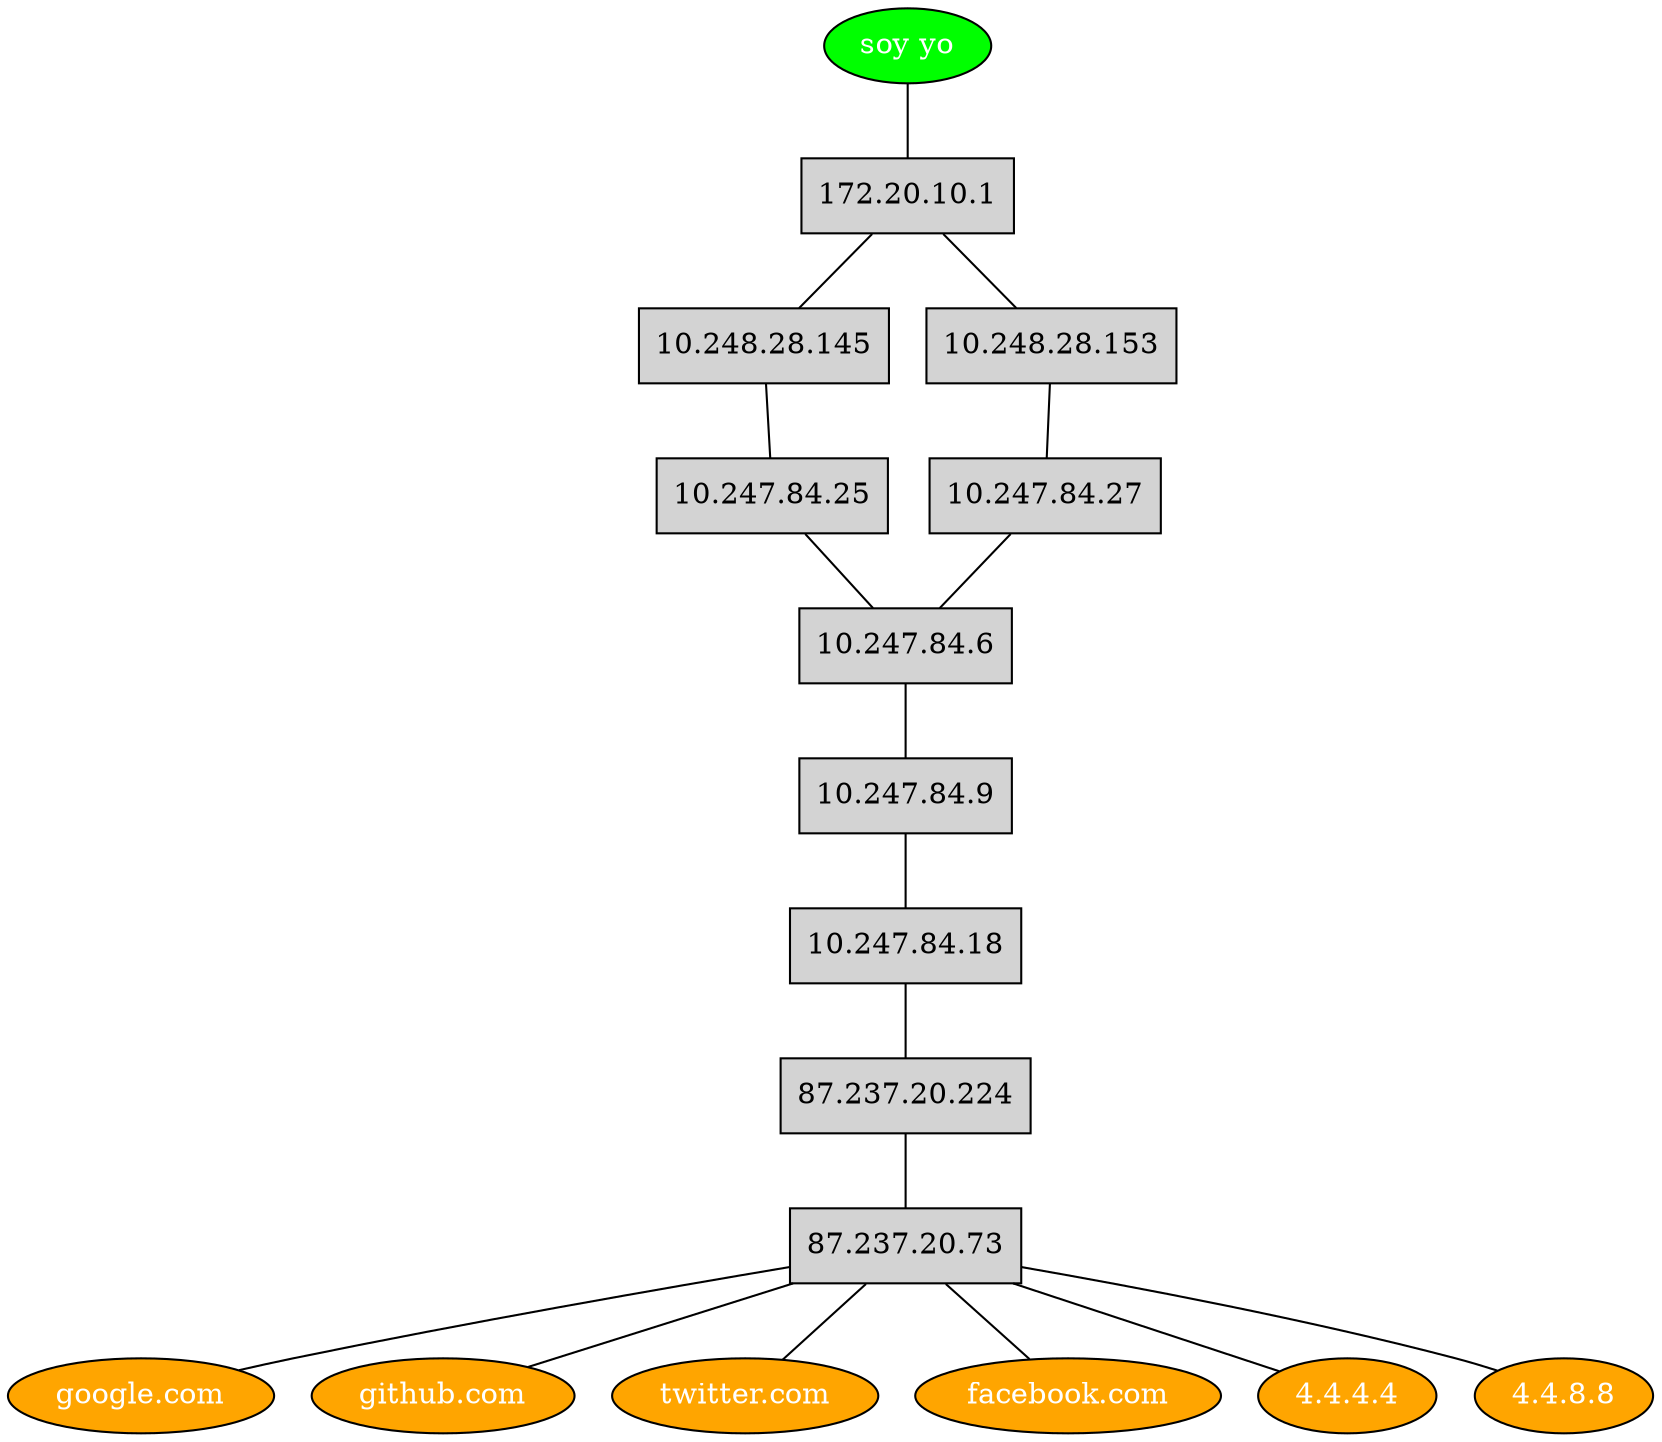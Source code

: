 strict graph {

  node [shape=rectangle style=filled]
  "soy yo" [fillcolor=green shape=oval fontcolor=white]

	"soy yo" -- "172.20.10.1" -- "10.248.28.145" -- "10.247.84.25" -- "10.247.84.6" -- "10.247.84.9" -- "10.247.84.18" -- "87.237.20.224" -- "87.237.20.73" -- "google.com"
	"google.com" [fillcolor=orange shape=oval fontcolor=white]
	"soy yo" -- "172.20.10.1" -- "10.248.28.153" -- "10.247.84.27" -- "10.247.84.6" -- "10.247.84.9" -- "10.247.84.18" -- "87.237.20.224" -- "87.237.20.73" -- "github.com"
	"github.com" [fillcolor=orange shape=oval fontcolor=white]
	"soy yo" -- "172.20.10.1" -- "10.248.28.145" -- "10.247.84.25" -- "10.247.84.6" -- "10.247.84.9" -- "10.247.84.18" -- "87.237.20.224" -- "87.237.20.73" -- "twitter.com"
	"twitter.com" [fillcolor=orange shape=oval fontcolor=white]
	"soy yo" -- "172.20.10.1" -- "10.248.28.153" -- "10.247.84.27" -- "10.247.84.6" -- "10.247.84.9" -- "10.247.84.18" -- "87.237.20.224" -- "87.237.20.73" -- "facebook.com"
	"facebook.com" [fillcolor=orange shape=oval fontcolor=white]
	"soy yo" -- "172.20.10.1" -- "10.248.28.145" -- "10.247.84.25" -- "10.247.84.6" -- "10.247.84.9" -- "10.247.84.18" -- "87.237.20.224" -- "87.237.20.73" -- "4.4.4.4"
	"4.4.4.4" [fillcolor=orange shape=oval fontcolor=white]
	"soy yo" -- "172.20.10.1" -- "10.248.28.145" -- "10.247.84.25" -- "10.247.84.6" -- "10.247.84.9" -- "10.247.84.18" -- "87.237.20.224" -- "87.237.20.73" -- "4.4.8.8"
	"4.4.8.8" [fillcolor=orange shape=oval fontcolor=white]
}
